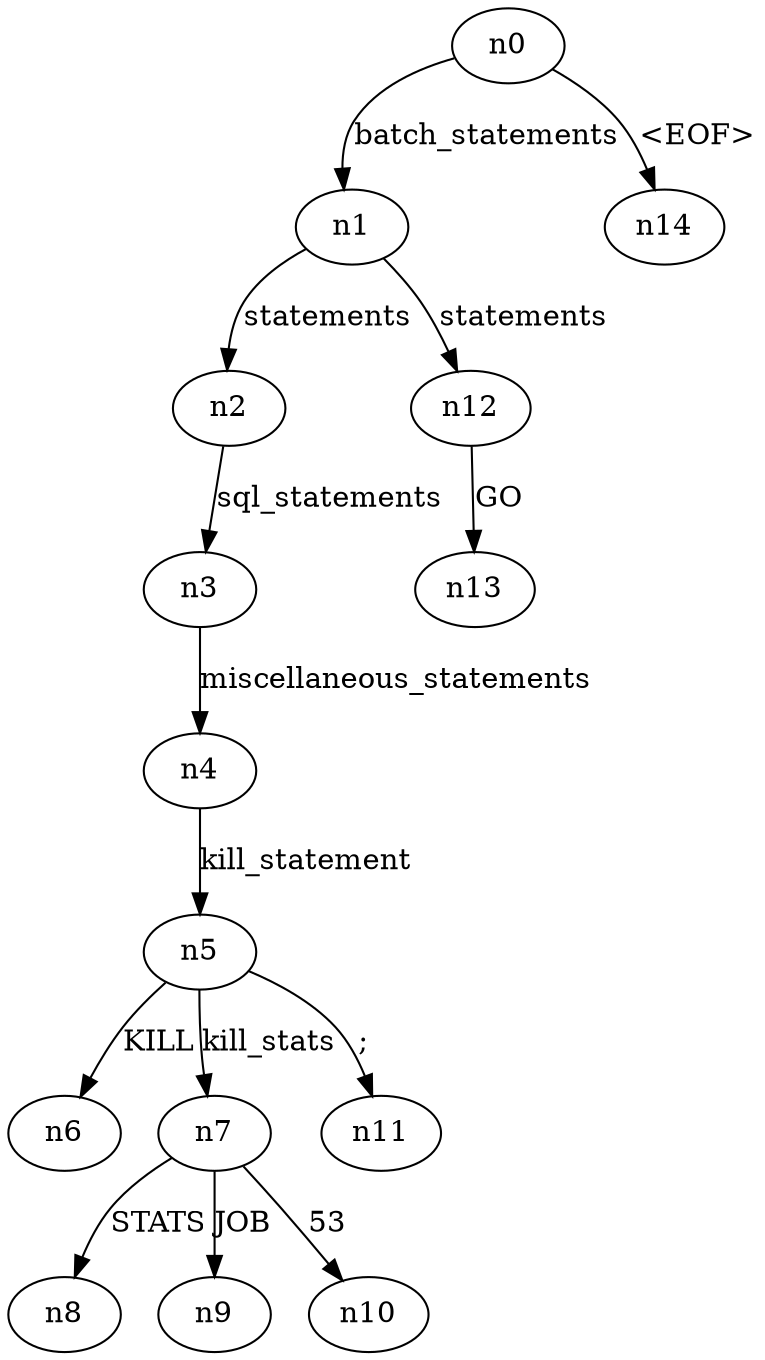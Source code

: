 digraph ParseTree {
  n0 -> n1 [label="batch_statements"];
  n1 -> n2 [label="statements"];
  n2 -> n3 [label="sql_statements"];
  n3 -> n4 [label="miscellaneous_statements"];
  n4 -> n5 [label="kill_statement"];
  n5 -> n6 [label="KILL"];
  n5 -> n7 [label="kill_stats"];
  n7 -> n8 [label="STATS"];
  n7 -> n9 [label="JOB"];
  n7 -> n10 [label="53"];
  n5 -> n11 [label=";"];
  n1 -> n12 [label="statements"];
  n12 -> n13 [label="GO"];
  n0 -> n14 [label="<EOF>"];
}